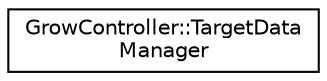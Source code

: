 digraph "Gráfico de Hierarquia de Classes"
{
 // LATEX_PDF_SIZE
  edge [fontname="Helvetica",fontsize="10",labelfontname="Helvetica",labelfontsize="10"];
  node [fontname="Helvetica",fontsize="10",shape=record];
  rankdir="LR";
  Node0 [label="GrowController::TargetData\lManager",height=0.2,width=0.4,color="black", fillcolor="white", style="filled",URL="$classGrowController_1_1TargetDataManager.html",tooltip=" "];
}
